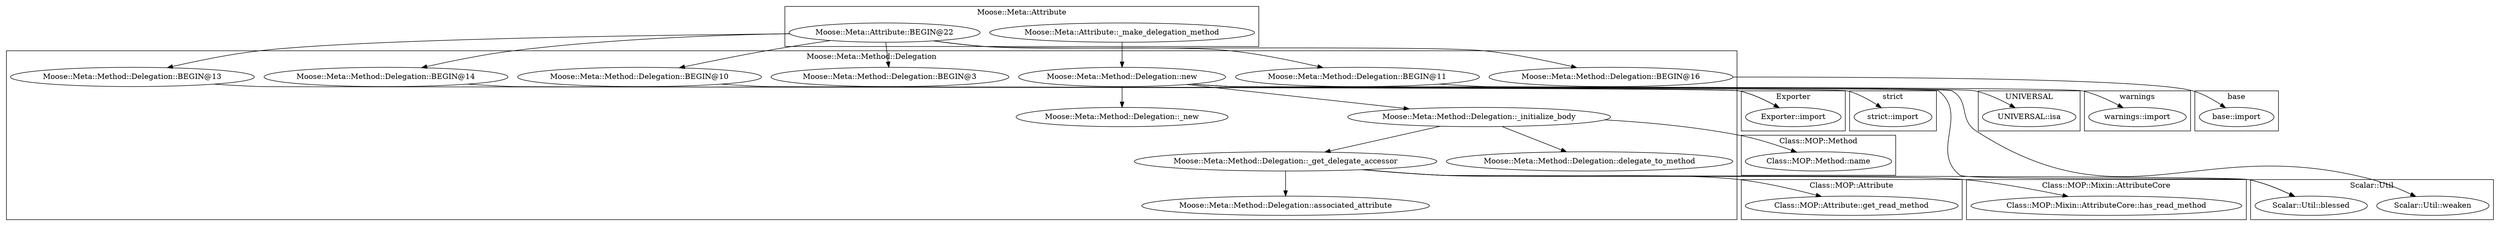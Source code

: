 digraph {
graph [overlap=false]
subgraph cluster_warnings {
	label="warnings";
	"warnings::import";
}
subgraph cluster_Scalar_Util {
	label="Scalar::Util";
	"Scalar::Util::blessed";
	"Scalar::Util::weaken";
}
subgraph cluster_UNIVERSAL {
	label="UNIVERSAL";
	"UNIVERSAL::isa";
}
subgraph cluster_base {
	label="base";
	"base::import";
}
subgraph cluster_strict {
	label="strict";
	"strict::import";
}
subgraph cluster_Exporter {
	label="Exporter";
	"Exporter::import";
}
subgraph cluster_Class_MOP_Attribute {
	label="Class::MOP::Attribute";
	"Class::MOP::Attribute::get_read_method";
}
subgraph cluster_Moose_Meta_Attribute {
	label="Moose::Meta::Attribute";
	"Moose::Meta::Attribute::_make_delegation_method";
	"Moose::Meta::Attribute::BEGIN@22";
}
subgraph cluster_Class_MOP_Mixin_AttributeCore {
	label="Class::MOP::Mixin::AttributeCore";
	"Class::MOP::Mixin::AttributeCore::has_read_method";
}
subgraph cluster_Class_MOP_Method {
	label="Class::MOP::Method";
	"Class::MOP::Method::name";
}
subgraph cluster_Moose_Meta_Method_Delegation {
	label="Moose::Meta::Method::Delegation";
	"Moose::Meta::Method::Delegation::BEGIN@13";
	"Moose::Meta::Method::Delegation::BEGIN@10";
	"Moose::Meta::Method::Delegation::_new";
	"Moose::Meta::Method::Delegation::new";
	"Moose::Meta::Method::Delegation::BEGIN@14";
	"Moose::Meta::Method::Delegation::associated_attribute";
	"Moose::Meta::Method::Delegation::BEGIN@3";
	"Moose::Meta::Method::Delegation::BEGIN@11";
	"Moose::Meta::Method::Delegation::_get_delegate_accessor";
	"Moose::Meta::Method::Delegation::_initialize_body";
	"Moose::Meta::Method::Delegation::delegate_to_method";
	"Moose::Meta::Method::Delegation::BEGIN@16";
}
"Moose::Meta::Attribute::BEGIN@22" -> "Moose::Meta::Method::Delegation::BEGIN@10";
"Moose::Meta::Method::Delegation::_initialize_body" -> "Moose::Meta::Method::Delegation::delegate_to_method";
"Moose::Meta::Method::Delegation::BEGIN@13" -> "Exporter::import";
"Moose::Meta::Method::Delegation::BEGIN@14" -> "Exporter::import";
"Moose::Meta::Method::Delegation::_get_delegate_accessor" -> "Scalar::Util::blessed";
"Moose::Meta::Method::Delegation::new" -> "Scalar::Util::blessed";
"Moose::Meta::Method::Delegation::_initialize_body" -> "Moose::Meta::Method::Delegation::_get_delegate_accessor";
"Moose::Meta::Attribute::_make_delegation_method" -> "Moose::Meta::Method::Delegation::new";
"Moose::Meta::Method::Delegation::_initialize_body" -> "Class::MOP::Method::name";
"Moose::Meta::Method::Delegation::BEGIN@16" -> "base::import";
"Moose::Meta::Method::Delegation::BEGIN@11" -> "warnings::import";
"Moose::Meta::Attribute::BEGIN@22" -> "Moose::Meta::Method::Delegation::BEGIN@16";
"Moose::Meta::Method::Delegation::BEGIN@10" -> "strict::import";
"Moose::Meta::Method::Delegation::_get_delegate_accessor" -> "Class::MOP::Attribute::get_read_method";
"Moose::Meta::Method::Delegation::_get_delegate_accessor" -> "Moose::Meta::Method::Delegation::associated_attribute";
"Moose::Meta::Method::Delegation::new" -> "Moose::Meta::Method::Delegation::_new";
"Moose::Meta::Method::Delegation::new" -> "Moose::Meta::Method::Delegation::_initialize_body";
"Moose::Meta::Attribute::BEGIN@22" -> "Moose::Meta::Method::Delegation::BEGIN@13";
"Moose::Meta::Attribute::BEGIN@22" -> "Moose::Meta::Method::Delegation::BEGIN@3";
"Moose::Meta::Method::Delegation::new" -> "Scalar::Util::weaken";
"Moose::Meta::Method::Delegation::_get_delegate_accessor" -> "Class::MOP::Mixin::AttributeCore::has_read_method";
"Moose::Meta::Method::Delegation::new" -> "UNIVERSAL::isa";
"Moose::Meta::Attribute::BEGIN@22" -> "Moose::Meta::Method::Delegation::BEGIN@11";
"Moose::Meta::Attribute::BEGIN@22" -> "Moose::Meta::Method::Delegation::BEGIN@14";
}

